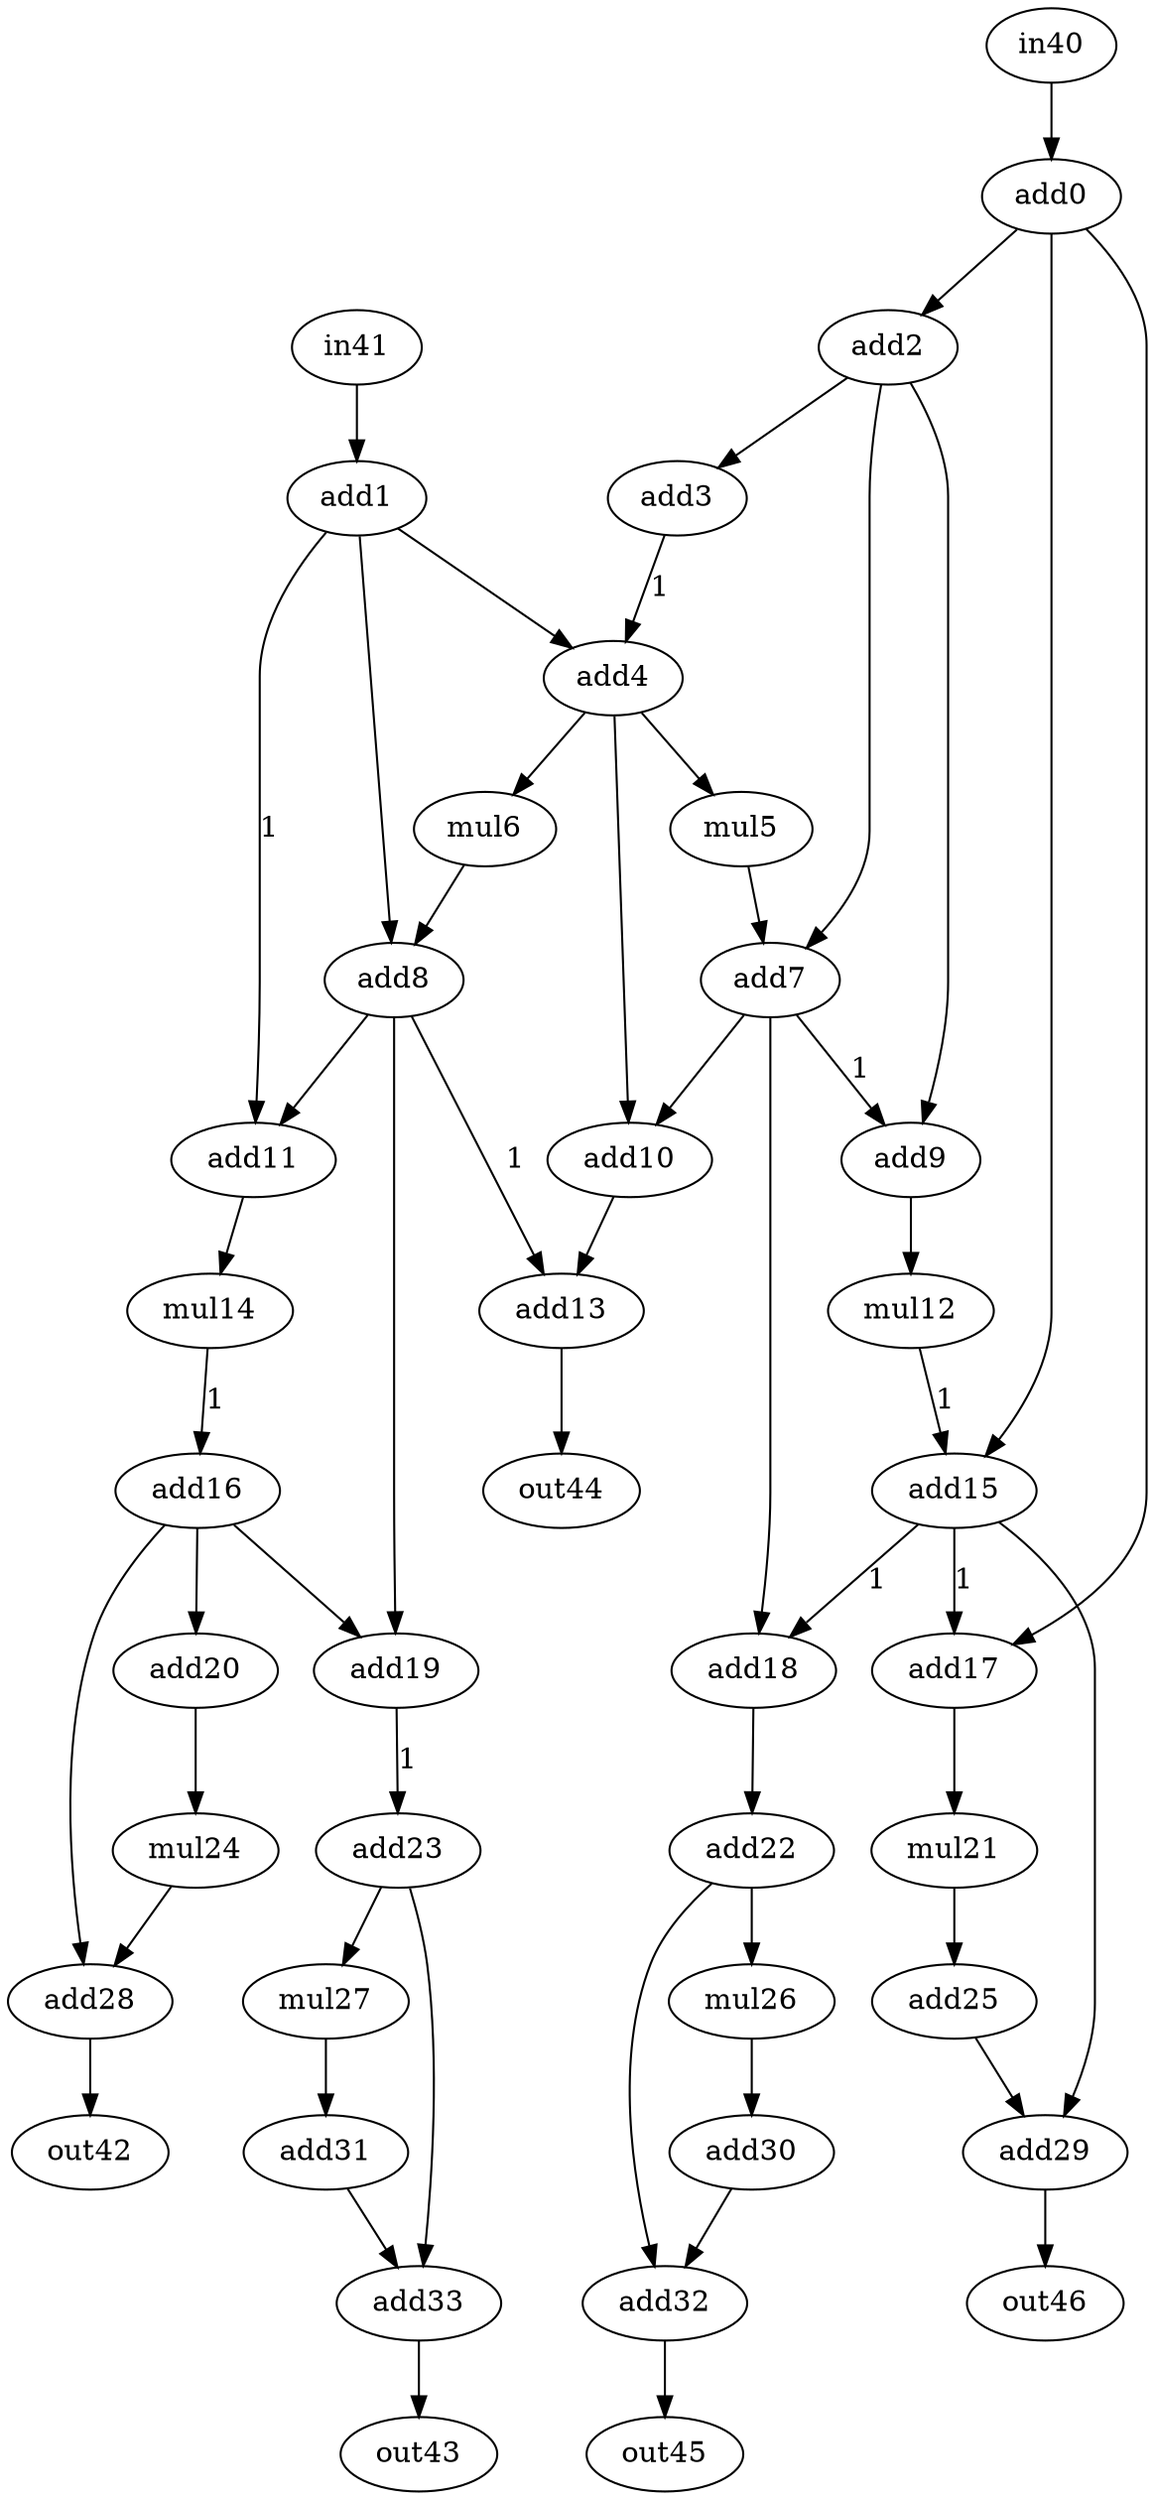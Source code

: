 strict digraph "ewf" {
0 [alap=1, asap=1, label=add0, op=addi, value=2];
1 [alap=3, asap=1, label=add1, op=addi, value=2];
2 [alap=2, asap=2, label=add2, op=addi, value=2];
3 [alap=3, asap=3, label=add3, op=addi, value=2];
4 [alap=4, asap=4, label=add4, op=add];
5 [alap=5, asap=5, label=mul5, op=muli, value=2];
6 [alap=5, asap=5, label=mul6, op=muli, value=2];
7 [alap=6, asap=6, label=add7, op=add];
8 [alap=6, asap=6, label=add8, op=add];
9 [alap=7, asap=7, label=add9, op=add];
10 [alap=7, asap=7, label=add10, op=add];
11 [alap=7, asap=7, label=add11, op=add];
12 [alap=8, asap=8, label=mul12, op=muli, value=2];
13 [alap=8, asap=8, label=add13, op=add];
14 [alap=8, asap=8, label=mul14, op=muli, value=2];
15 [alap=9, asap=9, label=add15, op=add];
16 [alap=9, asap=9, label=add16, op=addi, value=2];
17 [alap=10, asap=10, label=add17, op=add];
18 [alap=10, asap=10, label=add18, op=add];
19 [alap=10, asap=10, label=add19, op=add];
20 [alap=10, asap=10, label=add20, op=addi, value=2];
21 [alap=11, asap=11, label=mul21, op=muli, value=2];
22 [alap=11, asap=11, label=add22, op=addi, value=2];
23 [alap=11, asap=11, label=add23, op=addi, value=2];
24 [alap=11, asap=11, label=mul24, op=muli, value=2];
25 [alap=12, asap=12, label=add25, op=addi, value=2];
26 [alap=12, asap=12, label=mul26, op=muli, value=2];
27 [alap=12, asap=12, label=mul27, op=muli, value=2];
28 [alap=12, asap=12, label=add28, op=add];
29 [alap=13, asap=13, label=add29, op=add];
30 [alap=13, asap=13, label=add30, op=addi, value=2];
31 [alap=13, asap=13, label=add31, op=addi, value=2];
32 [alap=14, asap=14, label=add32, op=add];
33 [alap=14, asap=14, label=add33, op=add];
40 [alap=0, asap=0, label=in40, op=in];
41 [alap=2, asap=0, label=in41, op=in];
42 [alap=13, asap=13, label=out42, op=out];
43 [alap=15, asap=15, label=out43, op=out];
44 [alap=9, asap=9, label=out44, op=out];
45 [alap=15, asap=15, label=out45, op=out];
46 [alap=14, asap=14, label=out46, op=out];
0 -> 2  [port=0, w=0];
0 -> 15  [port=0, w=0];
0 -> 17  [port=0, w=0];
1 -> 4  [port=0, w=0];
1 -> 8  [port=0, w=0];
1 -> 11  [label=1, port=0, w=1];
2 -> 3  [port=0, w=0];
2 -> 7  [port=0, w=0];
2 -> 9  [port=0, w=0];
3 -> 4  [label=1, port=1, w=1];
4 -> 5  [port=0, w=0];
4 -> 6  [port=0, w=0];
4 -> 10  [port=0, w=0];
5 -> 7  [port=1, w=0];
6 -> 8  [port=1, w=0];
7 -> 9  [label=1, port=1, w=1];
7 -> 10  [port=1, w=0];
7 -> 18  [port=0, w=0];
8 -> 11  [port=1, w=0];
8 -> 13  [label=1, port=0, w=1];
8 -> 19  [port=0, w=0];
9 -> 12  [port=0, w=0];
10 -> 13  [port=1, w=0];
11 -> 14  [port=0, w=0];
12 -> 15  [label=1, port=1, w=1];
13 -> 44  [port=0, w=0];
14 -> 16  [label=1, port=0, w=1];
15 -> 17  [label=1, port=1, w=1];
15 -> 18  [label=1, port=1, w=1];
15 -> 29  [port=0, w=0];
16 -> 19  [port=1, w=0];
16 -> 20  [port=0, w=0];
16 -> 28  [port=0, w=0];
17 -> 21  [port=0, w=0];
18 -> 22  [port=0, w=0];
19 -> 23  [label=1, port=0, w=1];
20 -> 24  [port=0, w=0];
21 -> 25  [port=0, w=0];
22 -> 26  [port=0, w=0];
22 -> 32  [port=0, w=0];
23 -> 27  [port=0, w=0];
23 -> 33  [port=0, w=0];
24 -> 28  [port=1, w=0];
25 -> 29  [port=1, w=0];
26 -> 30  [port=0, w=0];
27 -> 31  [port=0, w=0];
28 -> 42  [port=0, w=0];
29 -> 46  [port=0, w=0];
30 -> 32  [port=1, w=0];
31 -> 33  [port=1, w=0];
32 -> 45  [port=0, w=0];
33 -> 43  [port=0, w=0];
40 -> 0  [port=0, w=0];
41 -> 1  [port=0, w=0];
}
